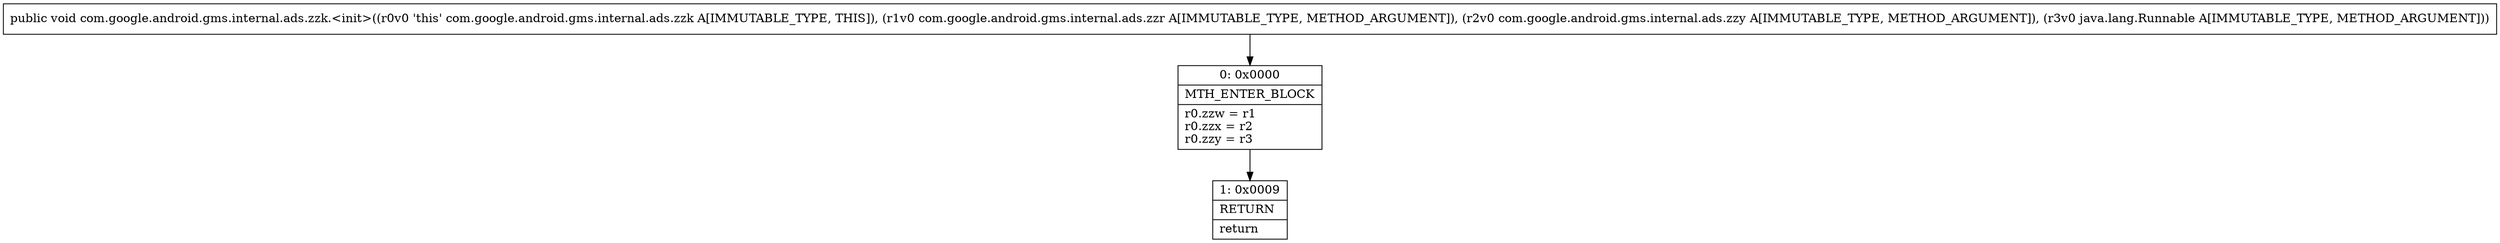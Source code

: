 digraph "CFG forcom.google.android.gms.internal.ads.zzk.\<init\>(Lcom\/google\/android\/gms\/internal\/ads\/zzr;Lcom\/google\/android\/gms\/internal\/ads\/zzy;Ljava\/lang\/Runnable;)V" {
Node_0 [shape=record,label="{0\:\ 0x0000|MTH_ENTER_BLOCK\l|r0.zzw = r1\lr0.zzx = r2\lr0.zzy = r3\l}"];
Node_1 [shape=record,label="{1\:\ 0x0009|RETURN\l|return\l}"];
MethodNode[shape=record,label="{public void com.google.android.gms.internal.ads.zzk.\<init\>((r0v0 'this' com.google.android.gms.internal.ads.zzk A[IMMUTABLE_TYPE, THIS]), (r1v0 com.google.android.gms.internal.ads.zzr A[IMMUTABLE_TYPE, METHOD_ARGUMENT]), (r2v0 com.google.android.gms.internal.ads.zzy A[IMMUTABLE_TYPE, METHOD_ARGUMENT]), (r3v0 java.lang.Runnable A[IMMUTABLE_TYPE, METHOD_ARGUMENT])) }"];
MethodNode -> Node_0;
Node_0 -> Node_1;
}

